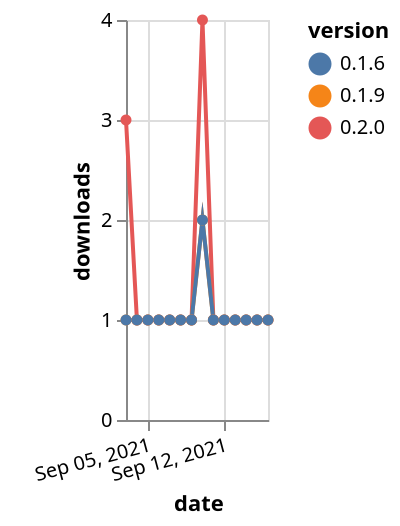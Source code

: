 {"$schema": "https://vega.github.io/schema/vega-lite/v5.json", "description": "A simple bar chart with embedded data.", "data": {"values": [{"date": "2021-09-03", "total": 125, "delta": 3, "version": "0.2.0"}, {"date": "2021-09-04", "total": 126, "delta": 1, "version": "0.2.0"}, {"date": "2021-09-05", "total": 127, "delta": 1, "version": "0.2.0"}, {"date": "2021-09-06", "total": 128, "delta": 1, "version": "0.2.0"}, {"date": "2021-09-07", "total": 129, "delta": 1, "version": "0.2.0"}, {"date": "2021-09-08", "total": 130, "delta": 1, "version": "0.2.0"}, {"date": "2021-09-09", "total": 131, "delta": 1, "version": "0.2.0"}, {"date": "2021-09-10", "total": 135, "delta": 4, "version": "0.2.0"}, {"date": "2021-09-11", "total": 136, "delta": 1, "version": "0.2.0"}, {"date": "2021-09-12", "total": 137, "delta": 1, "version": "0.2.0"}, {"date": "2021-09-13", "total": 138, "delta": 1, "version": "0.2.0"}, {"date": "2021-09-14", "total": 139, "delta": 1, "version": "0.2.0"}, {"date": "2021-09-15", "total": 140, "delta": 1, "version": "0.2.0"}, {"date": "2021-09-16", "total": 141, "delta": 1, "version": "0.2.0"}, {"date": "2021-09-03", "total": 124, "delta": 1, "version": "0.1.9"}, {"date": "2021-09-04", "total": 125, "delta": 1, "version": "0.1.9"}, {"date": "2021-09-05", "total": 126, "delta": 1, "version": "0.1.9"}, {"date": "2021-09-06", "total": 127, "delta": 1, "version": "0.1.9"}, {"date": "2021-09-07", "total": 128, "delta": 1, "version": "0.1.9"}, {"date": "2021-09-08", "total": 129, "delta": 1, "version": "0.1.9"}, {"date": "2021-09-09", "total": 130, "delta": 1, "version": "0.1.9"}, {"date": "2021-09-10", "total": 132, "delta": 2, "version": "0.1.9"}, {"date": "2021-09-11", "total": 133, "delta": 1, "version": "0.1.9"}, {"date": "2021-09-12", "total": 134, "delta": 1, "version": "0.1.9"}, {"date": "2021-09-13", "total": 135, "delta": 1, "version": "0.1.9"}, {"date": "2021-09-14", "total": 136, "delta": 1, "version": "0.1.9"}, {"date": "2021-09-15", "total": 137, "delta": 1, "version": "0.1.9"}, {"date": "2021-09-16", "total": 138, "delta": 1, "version": "0.1.9"}, {"date": "2021-09-03", "total": 130, "delta": 1, "version": "0.1.6"}, {"date": "2021-09-04", "total": 131, "delta": 1, "version": "0.1.6"}, {"date": "2021-09-05", "total": 132, "delta": 1, "version": "0.1.6"}, {"date": "2021-09-06", "total": 133, "delta": 1, "version": "0.1.6"}, {"date": "2021-09-07", "total": 134, "delta": 1, "version": "0.1.6"}, {"date": "2021-09-08", "total": 135, "delta": 1, "version": "0.1.6"}, {"date": "2021-09-09", "total": 136, "delta": 1, "version": "0.1.6"}, {"date": "2021-09-10", "total": 138, "delta": 2, "version": "0.1.6"}, {"date": "2021-09-11", "total": 139, "delta": 1, "version": "0.1.6"}, {"date": "2021-09-12", "total": 140, "delta": 1, "version": "0.1.6"}, {"date": "2021-09-13", "total": 141, "delta": 1, "version": "0.1.6"}, {"date": "2021-09-14", "total": 142, "delta": 1, "version": "0.1.6"}, {"date": "2021-09-15", "total": 143, "delta": 1, "version": "0.1.6"}, {"date": "2021-09-16", "total": 144, "delta": 1, "version": "0.1.6"}]}, "width": "container", "mark": {"type": "line", "point": {"filled": true}}, "encoding": {"x": {"field": "date", "type": "temporal", "timeUnit": "yearmonthdate", "title": "date", "axis": {"labelAngle": -15}}, "y": {"field": "delta", "type": "quantitative", "title": "downloads"}, "color": {"field": "version", "type": "nominal"}, "tooltip": {"field": "delta"}}}